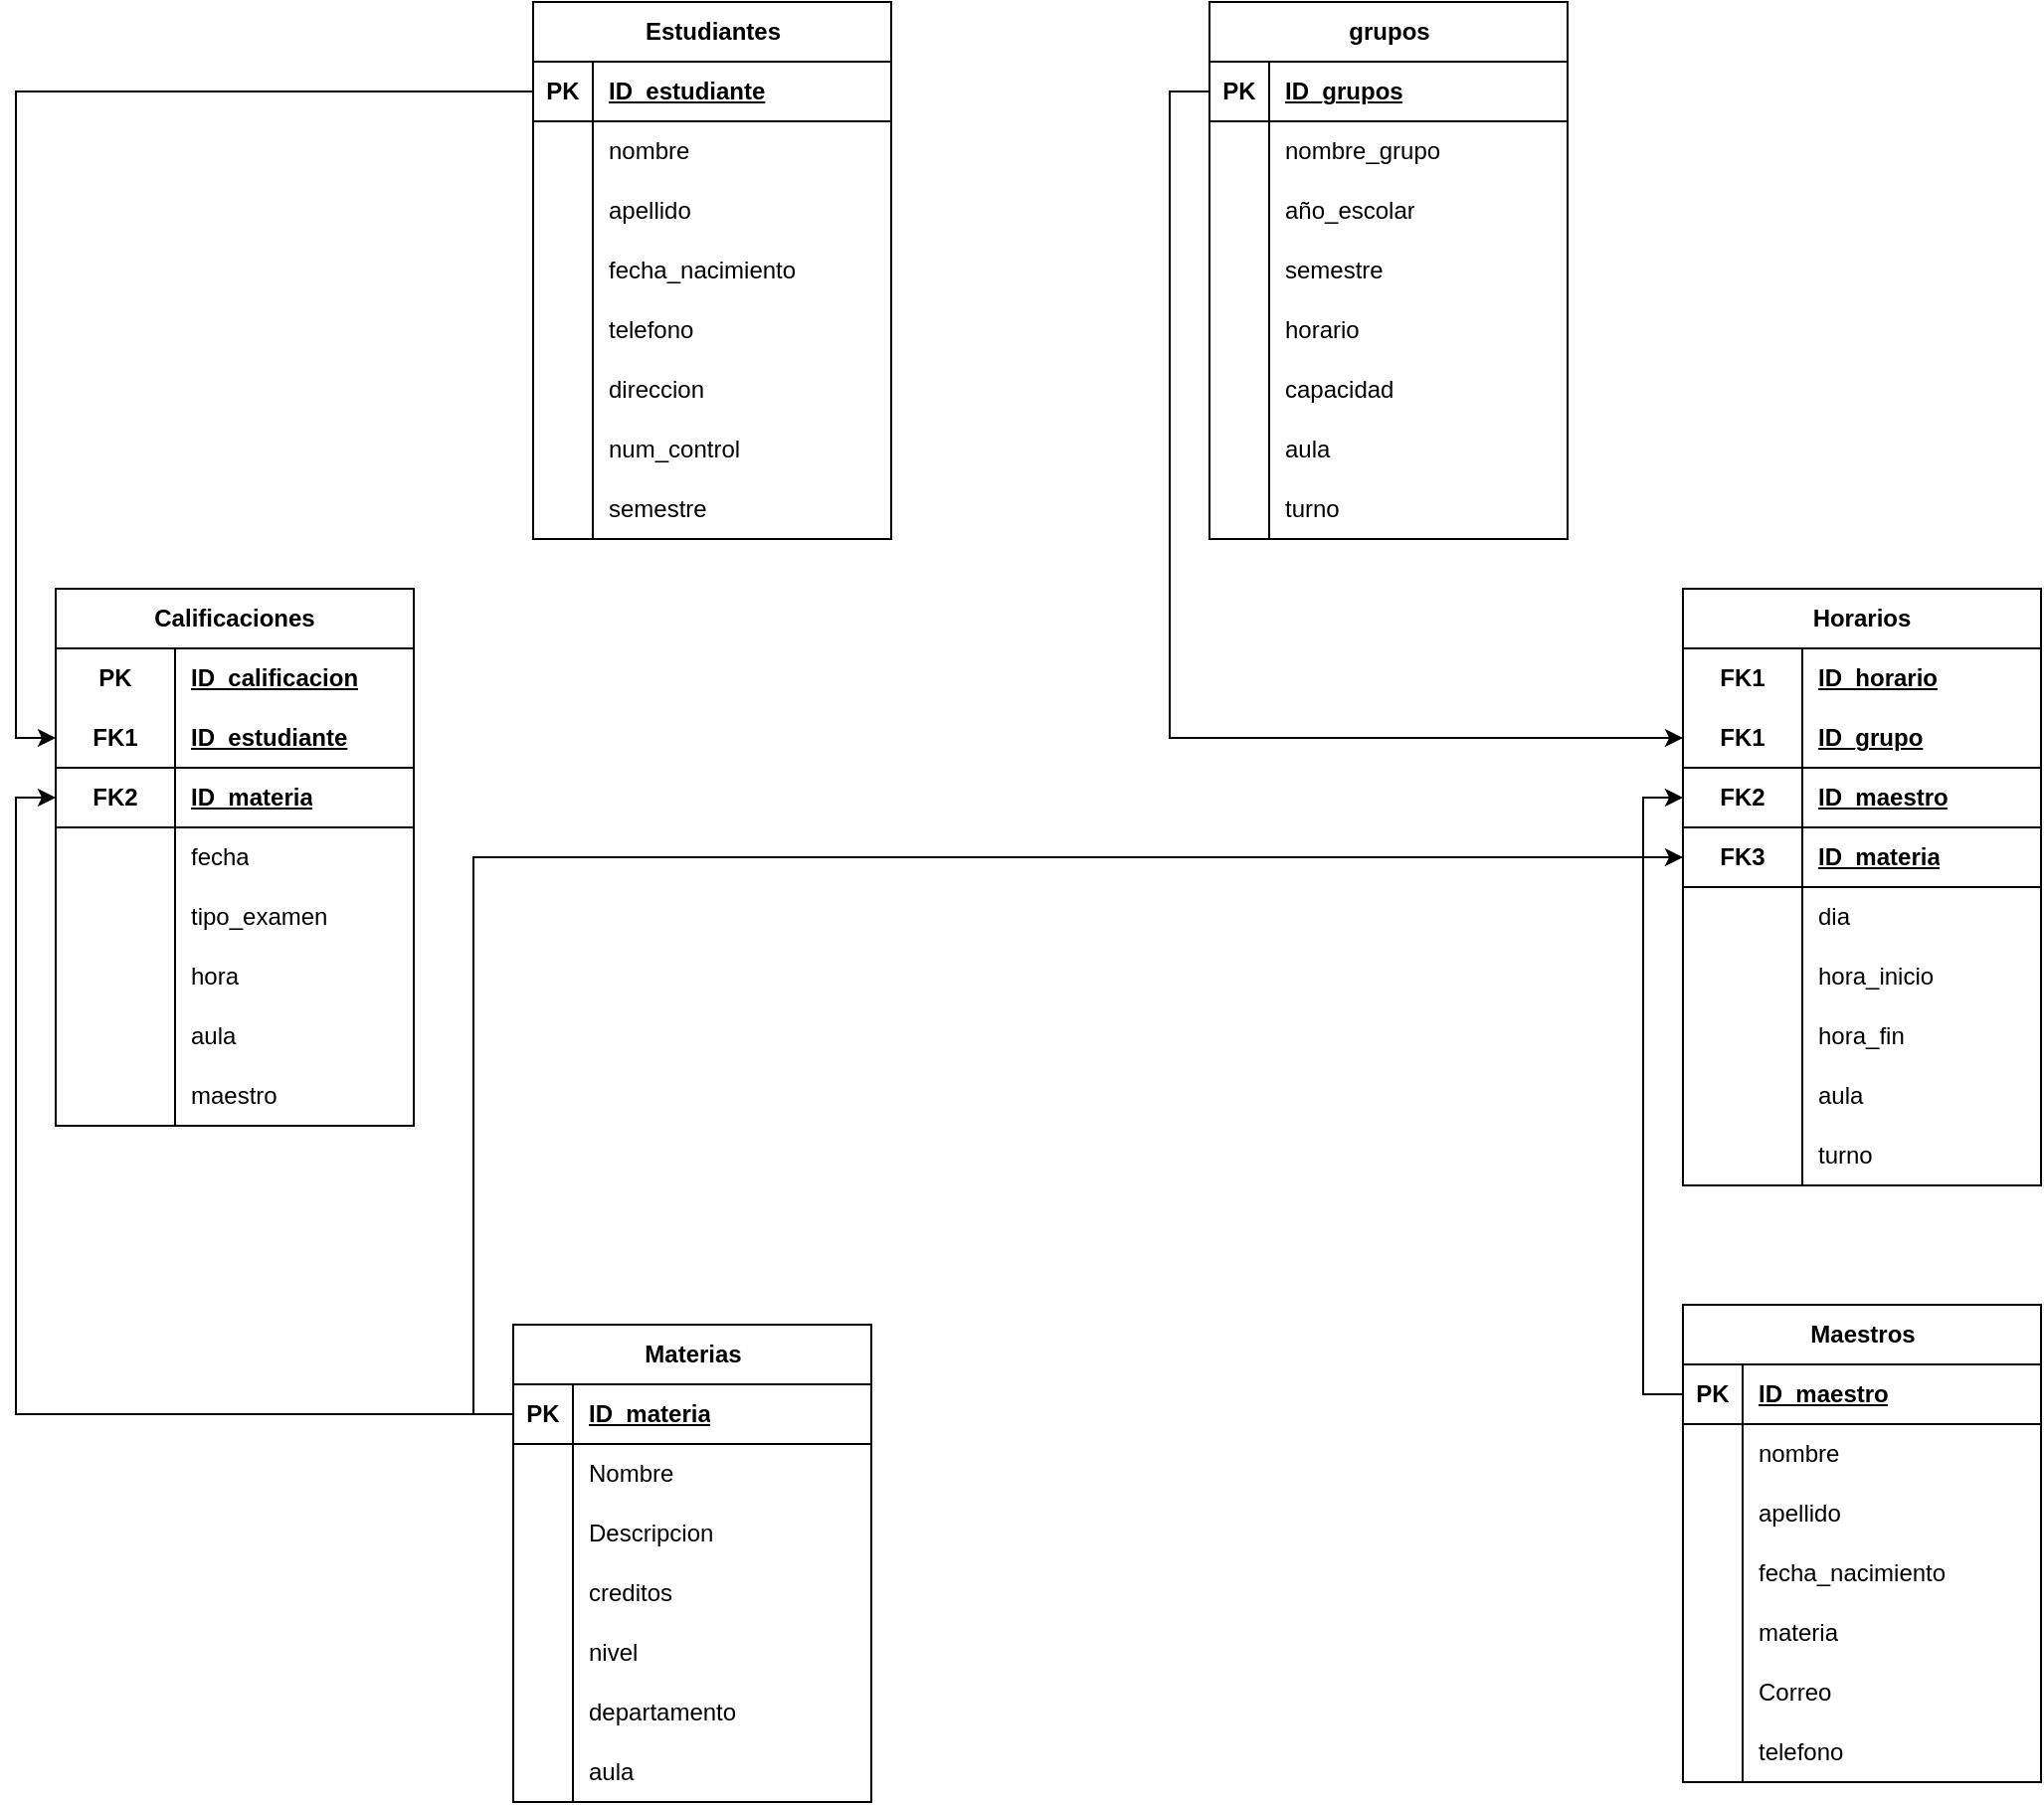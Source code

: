 <mxfile version="24.2.5" type="device">
  <diagram name="Página-1" id="qms27c7l2a2tdYat7d0z">
    <mxGraphModel dx="1335" dy="732" grid="1" gridSize="10" guides="1" tooltips="1" connect="1" arrows="1" fold="1" page="1" pageScale="1" pageWidth="2336" pageHeight="1654" math="0" shadow="0">
      <root>
        <object label="" id="0">
          <mxCell />
        </object>
        <mxCell id="1" parent="0" />
        <mxCell id="X5z2bWKhxFxVIvN5tkpA-1" value="&lt;font style=&quot;vertical-align: inherit;&quot;&gt;&lt;font style=&quot;vertical-align: inherit;&quot;&gt;Estudiantes&lt;/font&gt;&lt;/font&gt;" style="shape=table;startSize=30;container=1;collapsible=1;childLayout=tableLayout;fixedRows=1;rowLines=0;fontStyle=1;align=center;resizeLast=1;html=1;" vertex="1" parent="1">
          <mxGeometry x="410" y="255" width="180" height="270" as="geometry" />
        </mxCell>
        <mxCell id="X5z2bWKhxFxVIvN5tkpA-2" value="" style="shape=tableRow;horizontal=0;startSize=0;swimlaneHead=0;swimlaneBody=0;fillColor=none;collapsible=0;dropTarget=0;points=[[0,0.5],[1,0.5]];portConstraint=eastwest;top=0;left=0;right=0;bottom=1;" vertex="1" parent="X5z2bWKhxFxVIvN5tkpA-1">
          <mxGeometry y="30" width="180" height="30" as="geometry" />
        </mxCell>
        <mxCell id="X5z2bWKhxFxVIvN5tkpA-3" value="PK" style="shape=partialRectangle;connectable=0;fillColor=none;top=0;left=0;bottom=0;right=0;fontStyle=1;overflow=hidden;whiteSpace=wrap;html=1;" vertex="1" parent="X5z2bWKhxFxVIvN5tkpA-2">
          <mxGeometry width="30" height="30" as="geometry">
            <mxRectangle width="30" height="30" as="alternateBounds" />
          </mxGeometry>
        </mxCell>
        <mxCell id="X5z2bWKhxFxVIvN5tkpA-4" value="&lt;font style=&quot;vertical-align: inherit;&quot;&gt;&lt;font style=&quot;vertical-align: inherit;&quot;&gt;ID_estudiante&lt;/font&gt;&lt;/font&gt;" style="shape=partialRectangle;connectable=0;fillColor=none;top=0;left=0;bottom=0;right=0;align=left;spacingLeft=6;fontStyle=5;overflow=hidden;whiteSpace=wrap;html=1;" vertex="1" parent="X5z2bWKhxFxVIvN5tkpA-2">
          <mxGeometry x="30" width="150" height="30" as="geometry">
            <mxRectangle width="150" height="30" as="alternateBounds" />
          </mxGeometry>
        </mxCell>
        <mxCell id="X5z2bWKhxFxVIvN5tkpA-5" value="" style="shape=tableRow;horizontal=0;startSize=0;swimlaneHead=0;swimlaneBody=0;fillColor=none;collapsible=0;dropTarget=0;points=[[0,0.5],[1,0.5]];portConstraint=eastwest;top=0;left=0;right=0;bottom=0;" vertex="1" parent="X5z2bWKhxFxVIvN5tkpA-1">
          <mxGeometry y="60" width="180" height="30" as="geometry" />
        </mxCell>
        <mxCell id="X5z2bWKhxFxVIvN5tkpA-6" value="" style="shape=partialRectangle;connectable=0;fillColor=none;top=0;left=0;bottom=0;right=0;editable=1;overflow=hidden;whiteSpace=wrap;html=1;" vertex="1" parent="X5z2bWKhxFxVIvN5tkpA-5">
          <mxGeometry width="30" height="30" as="geometry">
            <mxRectangle width="30" height="30" as="alternateBounds" />
          </mxGeometry>
        </mxCell>
        <mxCell id="X5z2bWKhxFxVIvN5tkpA-7" value="&lt;font style=&quot;vertical-align: inherit;&quot;&gt;&lt;font style=&quot;vertical-align: inherit;&quot;&gt;nombre&lt;/font&gt;&lt;/font&gt;" style="shape=partialRectangle;connectable=0;fillColor=none;top=0;left=0;bottom=0;right=0;align=left;spacingLeft=6;overflow=hidden;whiteSpace=wrap;html=1;" vertex="1" parent="X5z2bWKhxFxVIvN5tkpA-5">
          <mxGeometry x="30" width="150" height="30" as="geometry">
            <mxRectangle width="150" height="30" as="alternateBounds" />
          </mxGeometry>
        </mxCell>
        <mxCell id="X5z2bWKhxFxVIvN5tkpA-8" value="" style="shape=tableRow;horizontal=0;startSize=0;swimlaneHead=0;swimlaneBody=0;fillColor=none;collapsible=0;dropTarget=0;points=[[0,0.5],[1,0.5]];portConstraint=eastwest;top=0;left=0;right=0;bottom=0;" vertex="1" parent="X5z2bWKhxFxVIvN5tkpA-1">
          <mxGeometry y="90" width="180" height="30" as="geometry" />
        </mxCell>
        <mxCell id="X5z2bWKhxFxVIvN5tkpA-9" value="" style="shape=partialRectangle;connectable=0;fillColor=none;top=0;left=0;bottom=0;right=0;editable=1;overflow=hidden;whiteSpace=wrap;html=1;" vertex="1" parent="X5z2bWKhxFxVIvN5tkpA-8">
          <mxGeometry width="30" height="30" as="geometry">
            <mxRectangle width="30" height="30" as="alternateBounds" />
          </mxGeometry>
        </mxCell>
        <mxCell id="X5z2bWKhxFxVIvN5tkpA-10" value="&lt;font style=&quot;vertical-align: inherit;&quot;&gt;&lt;font style=&quot;vertical-align: inherit;&quot;&gt;apellido&lt;/font&gt;&lt;/font&gt;" style="shape=partialRectangle;connectable=0;fillColor=none;top=0;left=0;bottom=0;right=0;align=left;spacingLeft=6;overflow=hidden;whiteSpace=wrap;html=1;" vertex="1" parent="X5z2bWKhxFxVIvN5tkpA-8">
          <mxGeometry x="30" width="150" height="30" as="geometry">
            <mxRectangle width="150" height="30" as="alternateBounds" />
          </mxGeometry>
        </mxCell>
        <mxCell id="X5z2bWKhxFxVIvN5tkpA-11" value="" style="shape=tableRow;horizontal=0;startSize=0;swimlaneHead=0;swimlaneBody=0;fillColor=none;collapsible=0;dropTarget=0;points=[[0,0.5],[1,0.5]];portConstraint=eastwest;top=0;left=0;right=0;bottom=0;" vertex="1" parent="X5z2bWKhxFxVIvN5tkpA-1">
          <mxGeometry y="120" width="180" height="30" as="geometry" />
        </mxCell>
        <mxCell id="X5z2bWKhxFxVIvN5tkpA-12" value="" style="shape=partialRectangle;connectable=0;fillColor=none;top=0;left=0;bottom=0;right=0;editable=1;overflow=hidden;whiteSpace=wrap;html=1;" vertex="1" parent="X5z2bWKhxFxVIvN5tkpA-11">
          <mxGeometry width="30" height="30" as="geometry">
            <mxRectangle width="30" height="30" as="alternateBounds" />
          </mxGeometry>
        </mxCell>
        <mxCell id="X5z2bWKhxFxVIvN5tkpA-13" value="&lt;font style=&quot;vertical-align: inherit;&quot;&gt;&lt;font style=&quot;vertical-align: inherit;&quot;&gt;&lt;font style=&quot;vertical-align: inherit;&quot;&gt;&lt;font style=&quot;vertical-align: inherit;&quot;&gt;fecha_nacimiento&lt;/font&gt;&lt;/font&gt;&lt;/font&gt;&lt;/font&gt;" style="shape=partialRectangle;connectable=0;fillColor=none;top=0;left=0;bottom=0;right=0;align=left;spacingLeft=6;overflow=hidden;whiteSpace=wrap;html=1;" vertex="1" parent="X5z2bWKhxFxVIvN5tkpA-11">
          <mxGeometry x="30" width="150" height="30" as="geometry">
            <mxRectangle width="150" height="30" as="alternateBounds" />
          </mxGeometry>
        </mxCell>
        <mxCell id="X5z2bWKhxFxVIvN5tkpA-17" style="shape=tableRow;horizontal=0;startSize=0;swimlaneHead=0;swimlaneBody=0;fillColor=none;collapsible=0;dropTarget=0;points=[[0,0.5],[1,0.5]];portConstraint=eastwest;top=0;left=0;right=0;bottom=0;" vertex="1" parent="X5z2bWKhxFxVIvN5tkpA-1">
          <mxGeometry y="150" width="180" height="30" as="geometry" />
        </mxCell>
        <mxCell id="X5z2bWKhxFxVIvN5tkpA-18" style="shape=partialRectangle;connectable=0;fillColor=none;top=0;left=0;bottom=0;right=0;editable=1;overflow=hidden;whiteSpace=wrap;html=1;" vertex="1" parent="X5z2bWKhxFxVIvN5tkpA-17">
          <mxGeometry width="30" height="30" as="geometry">
            <mxRectangle width="30" height="30" as="alternateBounds" />
          </mxGeometry>
        </mxCell>
        <mxCell id="X5z2bWKhxFxVIvN5tkpA-19" value="&lt;font style=&quot;vertical-align: inherit;&quot;&gt;&lt;font style=&quot;vertical-align: inherit;&quot;&gt;telefono&lt;/font&gt;&lt;/font&gt;" style="shape=partialRectangle;connectable=0;fillColor=none;top=0;left=0;bottom=0;right=0;align=left;spacingLeft=6;overflow=hidden;whiteSpace=wrap;html=1;" vertex="1" parent="X5z2bWKhxFxVIvN5tkpA-17">
          <mxGeometry x="30" width="150" height="30" as="geometry">
            <mxRectangle width="150" height="30" as="alternateBounds" />
          </mxGeometry>
        </mxCell>
        <mxCell id="X5z2bWKhxFxVIvN5tkpA-14" style="shape=tableRow;horizontal=0;startSize=0;swimlaneHead=0;swimlaneBody=0;fillColor=none;collapsible=0;dropTarget=0;points=[[0,0.5],[1,0.5]];portConstraint=eastwest;top=0;left=0;right=0;bottom=0;" vertex="1" parent="X5z2bWKhxFxVIvN5tkpA-1">
          <mxGeometry y="180" width="180" height="30" as="geometry" />
        </mxCell>
        <mxCell id="X5z2bWKhxFxVIvN5tkpA-15" style="shape=partialRectangle;connectable=0;fillColor=none;top=0;left=0;bottom=0;right=0;editable=1;overflow=hidden;whiteSpace=wrap;html=1;" vertex="1" parent="X5z2bWKhxFxVIvN5tkpA-14">
          <mxGeometry width="30" height="30" as="geometry">
            <mxRectangle width="30" height="30" as="alternateBounds" />
          </mxGeometry>
        </mxCell>
        <mxCell id="X5z2bWKhxFxVIvN5tkpA-16" value="&lt;font style=&quot;vertical-align: inherit;&quot;&gt;&lt;font style=&quot;vertical-align: inherit;&quot;&gt;direccion&lt;/font&gt;&lt;/font&gt;" style="shape=partialRectangle;connectable=0;fillColor=none;top=0;left=0;bottom=0;right=0;align=left;spacingLeft=6;overflow=hidden;whiteSpace=wrap;html=1;" vertex="1" parent="X5z2bWKhxFxVIvN5tkpA-14">
          <mxGeometry x="30" width="150" height="30" as="geometry">
            <mxRectangle width="150" height="30" as="alternateBounds" />
          </mxGeometry>
        </mxCell>
        <mxCell id="X5z2bWKhxFxVIvN5tkpA-20" style="shape=tableRow;horizontal=0;startSize=0;swimlaneHead=0;swimlaneBody=0;fillColor=none;collapsible=0;dropTarget=0;points=[[0,0.5],[1,0.5]];portConstraint=eastwest;top=0;left=0;right=0;bottom=0;" vertex="1" parent="X5z2bWKhxFxVIvN5tkpA-1">
          <mxGeometry y="210" width="180" height="30" as="geometry" />
        </mxCell>
        <mxCell id="X5z2bWKhxFxVIvN5tkpA-21" style="shape=partialRectangle;connectable=0;fillColor=none;top=0;left=0;bottom=0;right=0;editable=1;overflow=hidden;whiteSpace=wrap;html=1;" vertex="1" parent="X5z2bWKhxFxVIvN5tkpA-20">
          <mxGeometry width="30" height="30" as="geometry">
            <mxRectangle width="30" height="30" as="alternateBounds" />
          </mxGeometry>
        </mxCell>
        <mxCell id="X5z2bWKhxFxVIvN5tkpA-22" value="&lt;font style=&quot;vertical-align: inherit;&quot;&gt;&lt;font style=&quot;vertical-align: inherit;&quot;&gt;&lt;font style=&quot;vertical-align: inherit;&quot;&gt;&lt;font style=&quot;vertical-align: inherit;&quot;&gt;num_control&lt;/font&gt;&lt;/font&gt;&lt;/font&gt;&lt;/font&gt;" style="shape=partialRectangle;connectable=0;fillColor=none;top=0;left=0;bottom=0;right=0;align=left;spacingLeft=6;overflow=hidden;whiteSpace=wrap;html=1;" vertex="1" parent="X5z2bWKhxFxVIvN5tkpA-20">
          <mxGeometry x="30" width="150" height="30" as="geometry">
            <mxRectangle width="150" height="30" as="alternateBounds" />
          </mxGeometry>
        </mxCell>
        <mxCell id="X5z2bWKhxFxVIvN5tkpA-137" style="shape=tableRow;horizontal=0;startSize=0;swimlaneHead=0;swimlaneBody=0;fillColor=none;collapsible=0;dropTarget=0;points=[[0,0.5],[1,0.5]];portConstraint=eastwest;top=0;left=0;right=0;bottom=0;" vertex="1" parent="X5z2bWKhxFxVIvN5tkpA-1">
          <mxGeometry y="240" width="180" height="30" as="geometry" />
        </mxCell>
        <mxCell id="X5z2bWKhxFxVIvN5tkpA-138" style="shape=partialRectangle;connectable=0;fillColor=none;top=0;left=0;bottom=0;right=0;editable=1;overflow=hidden;whiteSpace=wrap;html=1;" vertex="1" parent="X5z2bWKhxFxVIvN5tkpA-137">
          <mxGeometry width="30" height="30" as="geometry">
            <mxRectangle width="30" height="30" as="alternateBounds" />
          </mxGeometry>
        </mxCell>
        <mxCell id="X5z2bWKhxFxVIvN5tkpA-139" value="semestre" style="shape=partialRectangle;connectable=0;fillColor=none;top=0;left=0;bottom=0;right=0;align=left;spacingLeft=6;overflow=hidden;whiteSpace=wrap;html=1;" vertex="1" parent="X5z2bWKhxFxVIvN5tkpA-137">
          <mxGeometry x="30" width="150" height="30" as="geometry">
            <mxRectangle width="150" height="30" as="alternateBounds" />
          </mxGeometry>
        </mxCell>
        <mxCell id="X5z2bWKhxFxVIvN5tkpA-23" value="&lt;font style=&quot;vertical-align: inherit;&quot;&gt;&lt;font style=&quot;vertical-align: inherit;&quot;&gt;Maestros&lt;/font&gt;&lt;/font&gt;" style="shape=table;startSize=30;container=1;collapsible=1;childLayout=tableLayout;fixedRows=1;rowLines=0;fontStyle=1;align=center;resizeLast=1;html=1;" vertex="1" parent="1">
          <mxGeometry x="988" y="910" width="180" height="240" as="geometry" />
        </mxCell>
        <mxCell id="X5z2bWKhxFxVIvN5tkpA-24" value="" style="shape=tableRow;horizontal=0;startSize=0;swimlaneHead=0;swimlaneBody=0;fillColor=none;collapsible=0;dropTarget=0;points=[[0,0.5],[1,0.5]];portConstraint=eastwest;top=0;left=0;right=0;bottom=1;" vertex="1" parent="X5z2bWKhxFxVIvN5tkpA-23">
          <mxGeometry y="30" width="180" height="30" as="geometry" />
        </mxCell>
        <mxCell id="X5z2bWKhxFxVIvN5tkpA-25" value="PK" style="shape=partialRectangle;connectable=0;fillColor=none;top=0;left=0;bottom=0;right=0;fontStyle=1;overflow=hidden;whiteSpace=wrap;html=1;" vertex="1" parent="X5z2bWKhxFxVIvN5tkpA-24">
          <mxGeometry width="30" height="30" as="geometry">
            <mxRectangle width="30" height="30" as="alternateBounds" />
          </mxGeometry>
        </mxCell>
        <mxCell id="X5z2bWKhxFxVIvN5tkpA-26" value="&lt;font style=&quot;vertical-align: inherit;&quot;&gt;&lt;font style=&quot;vertical-align: inherit;&quot;&gt;ID_maestro&lt;/font&gt;&lt;/font&gt;" style="shape=partialRectangle;connectable=0;fillColor=none;top=0;left=0;bottom=0;right=0;align=left;spacingLeft=6;fontStyle=5;overflow=hidden;whiteSpace=wrap;html=1;" vertex="1" parent="X5z2bWKhxFxVIvN5tkpA-24">
          <mxGeometry x="30" width="150" height="30" as="geometry">
            <mxRectangle width="150" height="30" as="alternateBounds" />
          </mxGeometry>
        </mxCell>
        <mxCell id="X5z2bWKhxFxVIvN5tkpA-27" value="" style="shape=tableRow;horizontal=0;startSize=0;swimlaneHead=0;swimlaneBody=0;fillColor=none;collapsible=0;dropTarget=0;points=[[0,0.5],[1,0.5]];portConstraint=eastwest;top=0;left=0;right=0;bottom=0;" vertex="1" parent="X5z2bWKhxFxVIvN5tkpA-23">
          <mxGeometry y="60" width="180" height="30" as="geometry" />
        </mxCell>
        <mxCell id="X5z2bWKhxFxVIvN5tkpA-28" value="" style="shape=partialRectangle;connectable=0;fillColor=none;top=0;left=0;bottom=0;right=0;editable=1;overflow=hidden;whiteSpace=wrap;html=1;" vertex="1" parent="X5z2bWKhxFxVIvN5tkpA-27">
          <mxGeometry width="30" height="30" as="geometry">
            <mxRectangle width="30" height="30" as="alternateBounds" />
          </mxGeometry>
        </mxCell>
        <mxCell id="X5z2bWKhxFxVIvN5tkpA-29" value="&lt;font style=&quot;vertical-align: inherit;&quot;&gt;&lt;font style=&quot;vertical-align: inherit;&quot;&gt;nombre&lt;/font&gt;&lt;/font&gt;" style="shape=partialRectangle;connectable=0;fillColor=none;top=0;left=0;bottom=0;right=0;align=left;spacingLeft=6;overflow=hidden;whiteSpace=wrap;html=1;" vertex="1" parent="X5z2bWKhxFxVIvN5tkpA-27">
          <mxGeometry x="30" width="150" height="30" as="geometry">
            <mxRectangle width="150" height="30" as="alternateBounds" />
          </mxGeometry>
        </mxCell>
        <mxCell id="X5z2bWKhxFxVIvN5tkpA-30" value="" style="shape=tableRow;horizontal=0;startSize=0;swimlaneHead=0;swimlaneBody=0;fillColor=none;collapsible=0;dropTarget=0;points=[[0,0.5],[1,0.5]];portConstraint=eastwest;top=0;left=0;right=0;bottom=0;" vertex="1" parent="X5z2bWKhxFxVIvN5tkpA-23">
          <mxGeometry y="90" width="180" height="30" as="geometry" />
        </mxCell>
        <mxCell id="X5z2bWKhxFxVIvN5tkpA-31" value="" style="shape=partialRectangle;connectable=0;fillColor=none;top=0;left=0;bottom=0;right=0;editable=1;overflow=hidden;whiteSpace=wrap;html=1;" vertex="1" parent="X5z2bWKhxFxVIvN5tkpA-30">
          <mxGeometry width="30" height="30" as="geometry">
            <mxRectangle width="30" height="30" as="alternateBounds" />
          </mxGeometry>
        </mxCell>
        <mxCell id="X5z2bWKhxFxVIvN5tkpA-32" value="&lt;font style=&quot;vertical-align: inherit;&quot;&gt;&lt;font style=&quot;vertical-align: inherit;&quot;&gt;apellido&lt;/font&gt;&lt;/font&gt;" style="shape=partialRectangle;connectable=0;fillColor=none;top=0;left=0;bottom=0;right=0;align=left;spacingLeft=6;overflow=hidden;whiteSpace=wrap;html=1;" vertex="1" parent="X5z2bWKhxFxVIvN5tkpA-30">
          <mxGeometry x="30" width="150" height="30" as="geometry">
            <mxRectangle width="150" height="30" as="alternateBounds" />
          </mxGeometry>
        </mxCell>
        <mxCell id="X5z2bWKhxFxVIvN5tkpA-33" value="" style="shape=tableRow;horizontal=0;startSize=0;swimlaneHead=0;swimlaneBody=0;fillColor=none;collapsible=0;dropTarget=0;points=[[0,0.5],[1,0.5]];portConstraint=eastwest;top=0;left=0;right=0;bottom=0;" vertex="1" parent="X5z2bWKhxFxVIvN5tkpA-23">
          <mxGeometry y="120" width="180" height="30" as="geometry" />
        </mxCell>
        <mxCell id="X5z2bWKhxFxVIvN5tkpA-34" value="" style="shape=partialRectangle;connectable=0;fillColor=none;top=0;left=0;bottom=0;right=0;editable=1;overflow=hidden;whiteSpace=wrap;html=1;" vertex="1" parent="X5z2bWKhxFxVIvN5tkpA-33">
          <mxGeometry width="30" height="30" as="geometry">
            <mxRectangle width="30" height="30" as="alternateBounds" />
          </mxGeometry>
        </mxCell>
        <mxCell id="X5z2bWKhxFxVIvN5tkpA-35" value="&lt;font style=&quot;vertical-align: inherit;&quot;&gt;&lt;font style=&quot;vertical-align: inherit;&quot;&gt;fecha_nacimiento&lt;/font&gt;&lt;/font&gt;" style="shape=partialRectangle;connectable=0;fillColor=none;top=0;left=0;bottom=0;right=0;align=left;spacingLeft=6;overflow=hidden;whiteSpace=wrap;html=1;" vertex="1" parent="X5z2bWKhxFxVIvN5tkpA-33">
          <mxGeometry x="30" width="150" height="30" as="geometry">
            <mxRectangle width="150" height="30" as="alternateBounds" />
          </mxGeometry>
        </mxCell>
        <mxCell id="X5z2bWKhxFxVIvN5tkpA-42" style="shape=tableRow;horizontal=0;startSize=0;swimlaneHead=0;swimlaneBody=0;fillColor=none;collapsible=0;dropTarget=0;points=[[0,0.5],[1,0.5]];portConstraint=eastwest;top=0;left=0;right=0;bottom=0;" vertex="1" parent="X5z2bWKhxFxVIvN5tkpA-23">
          <mxGeometry y="150" width="180" height="30" as="geometry" />
        </mxCell>
        <mxCell id="X5z2bWKhxFxVIvN5tkpA-43" style="shape=partialRectangle;connectable=0;fillColor=none;top=0;left=0;bottom=0;right=0;editable=1;overflow=hidden;whiteSpace=wrap;html=1;" vertex="1" parent="X5z2bWKhxFxVIvN5tkpA-42">
          <mxGeometry width="30" height="30" as="geometry">
            <mxRectangle width="30" height="30" as="alternateBounds" />
          </mxGeometry>
        </mxCell>
        <mxCell id="X5z2bWKhxFxVIvN5tkpA-44" value="&lt;font style=&quot;vertical-align: inherit;&quot;&gt;&lt;font style=&quot;vertical-align: inherit;&quot;&gt;materia&lt;/font&gt;&lt;/font&gt;" style="shape=partialRectangle;connectable=0;fillColor=none;top=0;left=0;bottom=0;right=0;align=left;spacingLeft=6;overflow=hidden;whiteSpace=wrap;html=1;" vertex="1" parent="X5z2bWKhxFxVIvN5tkpA-42">
          <mxGeometry x="30" width="150" height="30" as="geometry">
            <mxRectangle width="150" height="30" as="alternateBounds" />
          </mxGeometry>
        </mxCell>
        <mxCell id="X5z2bWKhxFxVIvN5tkpA-39" style="shape=tableRow;horizontal=0;startSize=0;swimlaneHead=0;swimlaneBody=0;fillColor=none;collapsible=0;dropTarget=0;points=[[0,0.5],[1,0.5]];portConstraint=eastwest;top=0;left=0;right=0;bottom=0;" vertex="1" parent="X5z2bWKhxFxVIvN5tkpA-23">
          <mxGeometry y="180" width="180" height="30" as="geometry" />
        </mxCell>
        <mxCell id="X5z2bWKhxFxVIvN5tkpA-40" style="shape=partialRectangle;connectable=0;fillColor=none;top=0;left=0;bottom=0;right=0;editable=1;overflow=hidden;whiteSpace=wrap;html=1;" vertex="1" parent="X5z2bWKhxFxVIvN5tkpA-39">
          <mxGeometry width="30" height="30" as="geometry">
            <mxRectangle width="30" height="30" as="alternateBounds" />
          </mxGeometry>
        </mxCell>
        <mxCell id="X5z2bWKhxFxVIvN5tkpA-41" value="&lt;font style=&quot;vertical-align: inherit;&quot;&gt;&lt;font style=&quot;vertical-align: inherit;&quot;&gt;Correo&lt;/font&gt;&lt;/font&gt;" style="shape=partialRectangle;connectable=0;fillColor=none;top=0;left=0;bottom=0;right=0;align=left;spacingLeft=6;overflow=hidden;whiteSpace=wrap;html=1;" vertex="1" parent="X5z2bWKhxFxVIvN5tkpA-39">
          <mxGeometry x="30" width="150" height="30" as="geometry">
            <mxRectangle width="150" height="30" as="alternateBounds" />
          </mxGeometry>
        </mxCell>
        <mxCell id="X5z2bWKhxFxVIvN5tkpA-36" style="shape=tableRow;horizontal=0;startSize=0;swimlaneHead=0;swimlaneBody=0;fillColor=none;collapsible=0;dropTarget=0;points=[[0,0.5],[1,0.5]];portConstraint=eastwest;top=0;left=0;right=0;bottom=0;" vertex="1" parent="X5z2bWKhxFxVIvN5tkpA-23">
          <mxGeometry y="210" width="180" height="30" as="geometry" />
        </mxCell>
        <mxCell id="X5z2bWKhxFxVIvN5tkpA-37" style="shape=partialRectangle;connectable=0;fillColor=none;top=0;left=0;bottom=0;right=0;editable=1;overflow=hidden;whiteSpace=wrap;html=1;" vertex="1" parent="X5z2bWKhxFxVIvN5tkpA-36">
          <mxGeometry width="30" height="30" as="geometry">
            <mxRectangle width="30" height="30" as="alternateBounds" />
          </mxGeometry>
        </mxCell>
        <mxCell id="X5z2bWKhxFxVIvN5tkpA-38" value="&lt;font style=&quot;vertical-align: inherit;&quot;&gt;&lt;font style=&quot;vertical-align: inherit;&quot;&gt;telefono&lt;/font&gt;&lt;/font&gt;" style="shape=partialRectangle;connectable=0;fillColor=none;top=0;left=0;bottom=0;right=0;align=left;spacingLeft=6;overflow=hidden;whiteSpace=wrap;html=1;" vertex="1" parent="X5z2bWKhxFxVIvN5tkpA-36">
          <mxGeometry x="30" width="150" height="30" as="geometry">
            <mxRectangle width="150" height="30" as="alternateBounds" />
          </mxGeometry>
        </mxCell>
        <mxCell id="X5z2bWKhxFxVIvN5tkpA-48" value="Materias" style="shape=table;startSize=30;container=1;collapsible=1;childLayout=tableLayout;fixedRows=1;rowLines=0;fontStyle=1;align=center;resizeLast=1;html=1;" vertex="1" parent="1">
          <mxGeometry x="400" y="920" width="180" height="240" as="geometry" />
        </mxCell>
        <mxCell id="X5z2bWKhxFxVIvN5tkpA-49" value="" style="shape=tableRow;horizontal=0;startSize=0;swimlaneHead=0;swimlaneBody=0;fillColor=none;collapsible=0;dropTarget=0;points=[[0,0.5],[1,0.5]];portConstraint=eastwest;top=0;left=0;right=0;bottom=1;" vertex="1" parent="X5z2bWKhxFxVIvN5tkpA-48">
          <mxGeometry y="30" width="180" height="30" as="geometry" />
        </mxCell>
        <mxCell id="X5z2bWKhxFxVIvN5tkpA-50" value="PK" style="shape=partialRectangle;connectable=0;fillColor=none;top=0;left=0;bottom=0;right=0;fontStyle=1;overflow=hidden;whiteSpace=wrap;html=1;" vertex="1" parent="X5z2bWKhxFxVIvN5tkpA-49">
          <mxGeometry width="30" height="30" as="geometry">
            <mxRectangle width="30" height="30" as="alternateBounds" />
          </mxGeometry>
        </mxCell>
        <mxCell id="X5z2bWKhxFxVIvN5tkpA-51" value="ID_materia" style="shape=partialRectangle;connectable=0;fillColor=none;top=0;left=0;bottom=0;right=0;align=left;spacingLeft=6;fontStyle=5;overflow=hidden;whiteSpace=wrap;html=1;" vertex="1" parent="X5z2bWKhxFxVIvN5tkpA-49">
          <mxGeometry x="30" width="150" height="30" as="geometry">
            <mxRectangle width="150" height="30" as="alternateBounds" />
          </mxGeometry>
        </mxCell>
        <mxCell id="X5z2bWKhxFxVIvN5tkpA-52" value="" style="shape=tableRow;horizontal=0;startSize=0;swimlaneHead=0;swimlaneBody=0;fillColor=none;collapsible=0;dropTarget=0;points=[[0,0.5],[1,0.5]];portConstraint=eastwest;top=0;left=0;right=0;bottom=0;" vertex="1" parent="X5z2bWKhxFxVIvN5tkpA-48">
          <mxGeometry y="60" width="180" height="30" as="geometry" />
        </mxCell>
        <mxCell id="X5z2bWKhxFxVIvN5tkpA-53" value="" style="shape=partialRectangle;connectable=0;fillColor=none;top=0;left=0;bottom=0;right=0;editable=1;overflow=hidden;whiteSpace=wrap;html=1;" vertex="1" parent="X5z2bWKhxFxVIvN5tkpA-52">
          <mxGeometry width="30" height="30" as="geometry">
            <mxRectangle width="30" height="30" as="alternateBounds" />
          </mxGeometry>
        </mxCell>
        <mxCell id="X5z2bWKhxFxVIvN5tkpA-54" value="Nombre" style="shape=partialRectangle;connectable=0;fillColor=none;top=0;left=0;bottom=0;right=0;align=left;spacingLeft=6;overflow=hidden;whiteSpace=wrap;html=1;" vertex="1" parent="X5z2bWKhxFxVIvN5tkpA-52">
          <mxGeometry x="30" width="150" height="30" as="geometry">
            <mxRectangle width="150" height="30" as="alternateBounds" />
          </mxGeometry>
        </mxCell>
        <mxCell id="X5z2bWKhxFxVIvN5tkpA-55" value="" style="shape=tableRow;horizontal=0;startSize=0;swimlaneHead=0;swimlaneBody=0;fillColor=none;collapsible=0;dropTarget=0;points=[[0,0.5],[1,0.5]];portConstraint=eastwest;top=0;left=0;right=0;bottom=0;" vertex="1" parent="X5z2bWKhxFxVIvN5tkpA-48">
          <mxGeometry y="90" width="180" height="30" as="geometry" />
        </mxCell>
        <mxCell id="X5z2bWKhxFxVIvN5tkpA-56" value="" style="shape=partialRectangle;connectable=0;fillColor=none;top=0;left=0;bottom=0;right=0;editable=1;overflow=hidden;whiteSpace=wrap;html=1;" vertex="1" parent="X5z2bWKhxFxVIvN5tkpA-55">
          <mxGeometry width="30" height="30" as="geometry">
            <mxRectangle width="30" height="30" as="alternateBounds" />
          </mxGeometry>
        </mxCell>
        <mxCell id="X5z2bWKhxFxVIvN5tkpA-57" value="Descripcion" style="shape=partialRectangle;connectable=0;fillColor=none;top=0;left=0;bottom=0;right=0;align=left;spacingLeft=6;overflow=hidden;whiteSpace=wrap;html=1;" vertex="1" parent="X5z2bWKhxFxVIvN5tkpA-55">
          <mxGeometry x="30" width="150" height="30" as="geometry">
            <mxRectangle width="150" height="30" as="alternateBounds" />
          </mxGeometry>
        </mxCell>
        <mxCell id="X5z2bWKhxFxVIvN5tkpA-58" value="" style="shape=tableRow;horizontal=0;startSize=0;swimlaneHead=0;swimlaneBody=0;fillColor=none;collapsible=0;dropTarget=0;points=[[0,0.5],[1,0.5]];portConstraint=eastwest;top=0;left=0;right=0;bottom=0;" vertex="1" parent="X5z2bWKhxFxVIvN5tkpA-48">
          <mxGeometry y="120" width="180" height="30" as="geometry" />
        </mxCell>
        <mxCell id="X5z2bWKhxFxVIvN5tkpA-59" value="" style="shape=partialRectangle;connectable=0;fillColor=none;top=0;left=0;bottom=0;right=0;editable=1;overflow=hidden;whiteSpace=wrap;html=1;" vertex="1" parent="X5z2bWKhxFxVIvN5tkpA-58">
          <mxGeometry width="30" height="30" as="geometry">
            <mxRectangle width="30" height="30" as="alternateBounds" />
          </mxGeometry>
        </mxCell>
        <mxCell id="X5z2bWKhxFxVIvN5tkpA-60" value="creditos" style="shape=partialRectangle;connectable=0;fillColor=none;top=0;left=0;bottom=0;right=0;align=left;spacingLeft=6;overflow=hidden;whiteSpace=wrap;html=1;" vertex="1" parent="X5z2bWKhxFxVIvN5tkpA-58">
          <mxGeometry x="30" width="150" height="30" as="geometry">
            <mxRectangle width="150" height="30" as="alternateBounds" />
          </mxGeometry>
        </mxCell>
        <mxCell id="X5z2bWKhxFxVIvN5tkpA-67" style="shape=tableRow;horizontal=0;startSize=0;swimlaneHead=0;swimlaneBody=0;fillColor=none;collapsible=0;dropTarget=0;points=[[0,0.5],[1,0.5]];portConstraint=eastwest;top=0;left=0;right=0;bottom=0;" vertex="1" parent="X5z2bWKhxFxVIvN5tkpA-48">
          <mxGeometry y="150" width="180" height="30" as="geometry" />
        </mxCell>
        <mxCell id="X5z2bWKhxFxVIvN5tkpA-68" style="shape=partialRectangle;connectable=0;fillColor=none;top=0;left=0;bottom=0;right=0;editable=1;overflow=hidden;whiteSpace=wrap;html=1;" vertex="1" parent="X5z2bWKhxFxVIvN5tkpA-67">
          <mxGeometry width="30" height="30" as="geometry">
            <mxRectangle width="30" height="30" as="alternateBounds" />
          </mxGeometry>
        </mxCell>
        <mxCell id="X5z2bWKhxFxVIvN5tkpA-69" value="nivel" style="shape=partialRectangle;connectable=0;fillColor=none;top=0;left=0;bottom=0;right=0;align=left;spacingLeft=6;overflow=hidden;whiteSpace=wrap;html=1;" vertex="1" parent="X5z2bWKhxFxVIvN5tkpA-67">
          <mxGeometry x="30" width="150" height="30" as="geometry">
            <mxRectangle width="150" height="30" as="alternateBounds" />
          </mxGeometry>
        </mxCell>
        <mxCell id="X5z2bWKhxFxVIvN5tkpA-64" style="shape=tableRow;horizontal=0;startSize=0;swimlaneHead=0;swimlaneBody=0;fillColor=none;collapsible=0;dropTarget=0;points=[[0,0.5],[1,0.5]];portConstraint=eastwest;top=0;left=0;right=0;bottom=0;" vertex="1" parent="X5z2bWKhxFxVIvN5tkpA-48">
          <mxGeometry y="180" width="180" height="30" as="geometry" />
        </mxCell>
        <mxCell id="X5z2bWKhxFxVIvN5tkpA-65" style="shape=partialRectangle;connectable=0;fillColor=none;top=0;left=0;bottom=0;right=0;editable=1;overflow=hidden;whiteSpace=wrap;html=1;" vertex="1" parent="X5z2bWKhxFxVIvN5tkpA-64">
          <mxGeometry width="30" height="30" as="geometry">
            <mxRectangle width="30" height="30" as="alternateBounds" />
          </mxGeometry>
        </mxCell>
        <mxCell id="X5z2bWKhxFxVIvN5tkpA-66" value="departamento" style="shape=partialRectangle;connectable=0;fillColor=none;top=0;left=0;bottom=0;right=0;align=left;spacingLeft=6;overflow=hidden;whiteSpace=wrap;html=1;" vertex="1" parent="X5z2bWKhxFxVIvN5tkpA-64">
          <mxGeometry x="30" width="150" height="30" as="geometry">
            <mxRectangle width="150" height="30" as="alternateBounds" />
          </mxGeometry>
        </mxCell>
        <mxCell id="X5z2bWKhxFxVIvN5tkpA-61" style="shape=tableRow;horizontal=0;startSize=0;swimlaneHead=0;swimlaneBody=0;fillColor=none;collapsible=0;dropTarget=0;points=[[0,0.5],[1,0.5]];portConstraint=eastwest;top=0;left=0;right=0;bottom=0;" vertex="1" parent="X5z2bWKhxFxVIvN5tkpA-48">
          <mxGeometry y="210" width="180" height="30" as="geometry" />
        </mxCell>
        <mxCell id="X5z2bWKhxFxVIvN5tkpA-62" style="shape=partialRectangle;connectable=0;fillColor=none;top=0;left=0;bottom=0;right=0;editable=1;overflow=hidden;whiteSpace=wrap;html=1;" vertex="1" parent="X5z2bWKhxFxVIvN5tkpA-61">
          <mxGeometry width="30" height="30" as="geometry">
            <mxRectangle width="30" height="30" as="alternateBounds" />
          </mxGeometry>
        </mxCell>
        <mxCell id="X5z2bWKhxFxVIvN5tkpA-63" value="aula" style="shape=partialRectangle;connectable=0;fillColor=none;top=0;left=0;bottom=0;right=0;align=left;spacingLeft=6;overflow=hidden;whiteSpace=wrap;html=1;" vertex="1" parent="X5z2bWKhxFxVIvN5tkpA-61">
          <mxGeometry x="30" width="150" height="30" as="geometry">
            <mxRectangle width="150" height="30" as="alternateBounds" />
          </mxGeometry>
        </mxCell>
        <mxCell id="X5z2bWKhxFxVIvN5tkpA-70" value="grupos" style="shape=table;startSize=30;container=1;collapsible=1;childLayout=tableLayout;fixedRows=1;rowLines=0;fontStyle=1;align=center;resizeLast=1;html=1;" vertex="1" parent="1">
          <mxGeometry x="750" y="255" width="180" height="270" as="geometry" />
        </mxCell>
        <mxCell id="X5z2bWKhxFxVIvN5tkpA-71" value="" style="shape=tableRow;horizontal=0;startSize=0;swimlaneHead=0;swimlaneBody=0;fillColor=none;collapsible=0;dropTarget=0;points=[[0,0.5],[1,0.5]];portConstraint=eastwest;top=0;left=0;right=0;bottom=1;" vertex="1" parent="X5z2bWKhxFxVIvN5tkpA-70">
          <mxGeometry y="30" width="180" height="30" as="geometry" />
        </mxCell>
        <mxCell id="X5z2bWKhxFxVIvN5tkpA-72" value="PK" style="shape=partialRectangle;connectable=0;fillColor=none;top=0;left=0;bottom=0;right=0;fontStyle=1;overflow=hidden;whiteSpace=wrap;html=1;" vertex="1" parent="X5z2bWKhxFxVIvN5tkpA-71">
          <mxGeometry width="30" height="30" as="geometry">
            <mxRectangle width="30" height="30" as="alternateBounds" />
          </mxGeometry>
        </mxCell>
        <mxCell id="X5z2bWKhxFxVIvN5tkpA-73" value="ID_grupos" style="shape=partialRectangle;connectable=0;fillColor=none;top=0;left=0;bottom=0;right=0;align=left;spacingLeft=6;fontStyle=5;overflow=hidden;whiteSpace=wrap;html=1;" vertex="1" parent="X5z2bWKhxFxVIvN5tkpA-71">
          <mxGeometry x="30" width="150" height="30" as="geometry">
            <mxRectangle width="150" height="30" as="alternateBounds" />
          </mxGeometry>
        </mxCell>
        <mxCell id="X5z2bWKhxFxVIvN5tkpA-74" value="" style="shape=tableRow;horizontal=0;startSize=0;swimlaneHead=0;swimlaneBody=0;fillColor=none;collapsible=0;dropTarget=0;points=[[0,0.5],[1,0.5]];portConstraint=eastwest;top=0;left=0;right=0;bottom=0;" vertex="1" parent="X5z2bWKhxFxVIvN5tkpA-70">
          <mxGeometry y="60" width="180" height="30" as="geometry" />
        </mxCell>
        <mxCell id="X5z2bWKhxFxVIvN5tkpA-75" value="" style="shape=partialRectangle;connectable=0;fillColor=none;top=0;left=0;bottom=0;right=0;editable=1;overflow=hidden;whiteSpace=wrap;html=1;" vertex="1" parent="X5z2bWKhxFxVIvN5tkpA-74">
          <mxGeometry width="30" height="30" as="geometry">
            <mxRectangle width="30" height="30" as="alternateBounds" />
          </mxGeometry>
        </mxCell>
        <mxCell id="X5z2bWKhxFxVIvN5tkpA-76" value="nombre_grupo" style="shape=partialRectangle;connectable=0;fillColor=none;top=0;left=0;bottom=0;right=0;align=left;spacingLeft=6;overflow=hidden;whiteSpace=wrap;html=1;" vertex="1" parent="X5z2bWKhxFxVIvN5tkpA-74">
          <mxGeometry x="30" width="150" height="30" as="geometry">
            <mxRectangle width="150" height="30" as="alternateBounds" />
          </mxGeometry>
        </mxCell>
        <mxCell id="X5z2bWKhxFxVIvN5tkpA-77" value="" style="shape=tableRow;horizontal=0;startSize=0;swimlaneHead=0;swimlaneBody=0;fillColor=none;collapsible=0;dropTarget=0;points=[[0,0.5],[1,0.5]];portConstraint=eastwest;top=0;left=0;right=0;bottom=0;" vertex="1" parent="X5z2bWKhxFxVIvN5tkpA-70">
          <mxGeometry y="90" width="180" height="30" as="geometry" />
        </mxCell>
        <mxCell id="X5z2bWKhxFxVIvN5tkpA-78" value="" style="shape=partialRectangle;connectable=0;fillColor=none;top=0;left=0;bottom=0;right=0;editable=1;overflow=hidden;whiteSpace=wrap;html=1;" vertex="1" parent="X5z2bWKhxFxVIvN5tkpA-77">
          <mxGeometry width="30" height="30" as="geometry">
            <mxRectangle width="30" height="30" as="alternateBounds" />
          </mxGeometry>
        </mxCell>
        <mxCell id="X5z2bWKhxFxVIvN5tkpA-79" value="año_escolar" style="shape=partialRectangle;connectable=0;fillColor=none;top=0;left=0;bottom=0;right=0;align=left;spacingLeft=6;overflow=hidden;whiteSpace=wrap;html=1;" vertex="1" parent="X5z2bWKhxFxVIvN5tkpA-77">
          <mxGeometry x="30" width="150" height="30" as="geometry">
            <mxRectangle width="150" height="30" as="alternateBounds" />
          </mxGeometry>
        </mxCell>
        <mxCell id="X5z2bWKhxFxVIvN5tkpA-80" value="" style="shape=tableRow;horizontal=0;startSize=0;swimlaneHead=0;swimlaneBody=0;fillColor=none;collapsible=0;dropTarget=0;points=[[0,0.5],[1,0.5]];portConstraint=eastwest;top=0;left=0;right=0;bottom=0;" vertex="1" parent="X5z2bWKhxFxVIvN5tkpA-70">
          <mxGeometry y="120" width="180" height="30" as="geometry" />
        </mxCell>
        <mxCell id="X5z2bWKhxFxVIvN5tkpA-81" value="" style="shape=partialRectangle;connectable=0;fillColor=none;top=0;left=0;bottom=0;right=0;editable=1;overflow=hidden;whiteSpace=wrap;html=1;" vertex="1" parent="X5z2bWKhxFxVIvN5tkpA-80">
          <mxGeometry width="30" height="30" as="geometry">
            <mxRectangle width="30" height="30" as="alternateBounds" />
          </mxGeometry>
        </mxCell>
        <mxCell id="X5z2bWKhxFxVIvN5tkpA-82" value="semestre" style="shape=partialRectangle;connectable=0;fillColor=none;top=0;left=0;bottom=0;right=0;align=left;spacingLeft=6;overflow=hidden;whiteSpace=wrap;html=1;" vertex="1" parent="X5z2bWKhxFxVIvN5tkpA-80">
          <mxGeometry x="30" width="150" height="30" as="geometry">
            <mxRectangle width="150" height="30" as="alternateBounds" />
          </mxGeometry>
        </mxCell>
        <mxCell id="X5z2bWKhxFxVIvN5tkpA-122" style="shape=tableRow;horizontal=0;startSize=0;swimlaneHead=0;swimlaneBody=0;fillColor=none;collapsible=0;dropTarget=0;points=[[0,0.5],[1,0.5]];portConstraint=eastwest;top=0;left=0;right=0;bottom=0;" vertex="1" parent="X5z2bWKhxFxVIvN5tkpA-70">
          <mxGeometry y="150" width="180" height="30" as="geometry" />
        </mxCell>
        <mxCell id="X5z2bWKhxFxVIvN5tkpA-123" style="shape=partialRectangle;connectable=0;fillColor=none;top=0;left=0;bottom=0;right=0;editable=1;overflow=hidden;whiteSpace=wrap;html=1;" vertex="1" parent="X5z2bWKhxFxVIvN5tkpA-122">
          <mxGeometry width="30" height="30" as="geometry">
            <mxRectangle width="30" height="30" as="alternateBounds" />
          </mxGeometry>
        </mxCell>
        <mxCell id="X5z2bWKhxFxVIvN5tkpA-124" value="horario" style="shape=partialRectangle;connectable=0;fillColor=none;top=0;left=0;bottom=0;right=0;align=left;spacingLeft=6;overflow=hidden;whiteSpace=wrap;html=1;" vertex="1" parent="X5z2bWKhxFxVIvN5tkpA-122">
          <mxGeometry x="30" width="150" height="30" as="geometry">
            <mxRectangle width="150" height="30" as="alternateBounds" />
          </mxGeometry>
        </mxCell>
        <mxCell id="X5z2bWKhxFxVIvN5tkpA-125" style="shape=tableRow;horizontal=0;startSize=0;swimlaneHead=0;swimlaneBody=0;fillColor=none;collapsible=0;dropTarget=0;points=[[0,0.5],[1,0.5]];portConstraint=eastwest;top=0;left=0;right=0;bottom=0;" vertex="1" parent="X5z2bWKhxFxVIvN5tkpA-70">
          <mxGeometry y="180" width="180" height="30" as="geometry" />
        </mxCell>
        <mxCell id="X5z2bWKhxFxVIvN5tkpA-126" style="shape=partialRectangle;connectable=0;fillColor=none;top=0;left=0;bottom=0;right=0;editable=1;overflow=hidden;whiteSpace=wrap;html=1;" vertex="1" parent="X5z2bWKhxFxVIvN5tkpA-125">
          <mxGeometry width="30" height="30" as="geometry">
            <mxRectangle width="30" height="30" as="alternateBounds" />
          </mxGeometry>
        </mxCell>
        <mxCell id="X5z2bWKhxFxVIvN5tkpA-127" value="capacidad" style="shape=partialRectangle;connectable=0;fillColor=none;top=0;left=0;bottom=0;right=0;align=left;spacingLeft=6;overflow=hidden;whiteSpace=wrap;html=1;" vertex="1" parent="X5z2bWKhxFxVIvN5tkpA-125">
          <mxGeometry x="30" width="150" height="30" as="geometry">
            <mxRectangle width="150" height="30" as="alternateBounds" />
          </mxGeometry>
        </mxCell>
        <mxCell id="X5z2bWKhxFxVIvN5tkpA-128" style="shape=tableRow;horizontal=0;startSize=0;swimlaneHead=0;swimlaneBody=0;fillColor=none;collapsible=0;dropTarget=0;points=[[0,0.5],[1,0.5]];portConstraint=eastwest;top=0;left=0;right=0;bottom=0;" vertex="1" parent="X5z2bWKhxFxVIvN5tkpA-70">
          <mxGeometry y="210" width="180" height="30" as="geometry" />
        </mxCell>
        <mxCell id="X5z2bWKhxFxVIvN5tkpA-129" style="shape=partialRectangle;connectable=0;fillColor=none;top=0;left=0;bottom=0;right=0;editable=1;overflow=hidden;whiteSpace=wrap;html=1;" vertex="1" parent="X5z2bWKhxFxVIvN5tkpA-128">
          <mxGeometry width="30" height="30" as="geometry">
            <mxRectangle width="30" height="30" as="alternateBounds" />
          </mxGeometry>
        </mxCell>
        <mxCell id="X5z2bWKhxFxVIvN5tkpA-130" value="aula" style="shape=partialRectangle;connectable=0;fillColor=none;top=0;left=0;bottom=0;right=0;align=left;spacingLeft=6;overflow=hidden;whiteSpace=wrap;html=1;" vertex="1" parent="X5z2bWKhxFxVIvN5tkpA-128">
          <mxGeometry x="30" width="150" height="30" as="geometry">
            <mxRectangle width="150" height="30" as="alternateBounds" />
          </mxGeometry>
        </mxCell>
        <mxCell id="X5z2bWKhxFxVIvN5tkpA-174" style="shape=tableRow;horizontal=0;startSize=0;swimlaneHead=0;swimlaneBody=0;fillColor=none;collapsible=0;dropTarget=0;points=[[0,0.5],[1,0.5]];portConstraint=eastwest;top=0;left=0;right=0;bottom=0;" vertex="1" parent="X5z2bWKhxFxVIvN5tkpA-70">
          <mxGeometry y="240" width="180" height="30" as="geometry" />
        </mxCell>
        <mxCell id="X5z2bWKhxFxVIvN5tkpA-175" style="shape=partialRectangle;connectable=0;fillColor=none;top=0;left=0;bottom=0;right=0;editable=1;overflow=hidden;whiteSpace=wrap;html=1;" vertex="1" parent="X5z2bWKhxFxVIvN5tkpA-174">
          <mxGeometry width="30" height="30" as="geometry">
            <mxRectangle width="30" height="30" as="alternateBounds" />
          </mxGeometry>
        </mxCell>
        <mxCell id="X5z2bWKhxFxVIvN5tkpA-176" value="turno" style="shape=partialRectangle;connectable=0;fillColor=none;top=0;left=0;bottom=0;right=0;align=left;spacingLeft=6;overflow=hidden;whiteSpace=wrap;html=1;" vertex="1" parent="X5z2bWKhxFxVIvN5tkpA-174">
          <mxGeometry x="30" width="150" height="30" as="geometry">
            <mxRectangle width="150" height="30" as="alternateBounds" />
          </mxGeometry>
        </mxCell>
        <mxCell id="X5z2bWKhxFxVIvN5tkpA-109" value="Calificaciones" style="shape=table;startSize=30;container=1;collapsible=1;childLayout=tableLayout;fixedRows=1;rowLines=0;fontStyle=1;align=center;resizeLast=1;html=1;whiteSpace=wrap;" vertex="1" parent="1">
          <mxGeometry x="170" y="550" width="180" height="270" as="geometry" />
        </mxCell>
        <mxCell id="X5z2bWKhxFxVIvN5tkpA-110" value="" style="shape=tableRow;horizontal=0;startSize=0;swimlaneHead=0;swimlaneBody=0;fillColor=none;collapsible=0;dropTarget=0;points=[[0,0.5],[1,0.5]];portConstraint=eastwest;top=0;left=0;right=0;bottom=0;html=1;" vertex="1" parent="X5z2bWKhxFxVIvN5tkpA-109">
          <mxGeometry y="30" width="180" height="30" as="geometry" />
        </mxCell>
        <mxCell id="X5z2bWKhxFxVIvN5tkpA-111" value="PK" style="shape=partialRectangle;connectable=0;fillColor=none;top=0;left=0;bottom=0;right=0;fontStyle=1;overflow=hidden;html=1;whiteSpace=wrap;" vertex="1" parent="X5z2bWKhxFxVIvN5tkpA-110">
          <mxGeometry width="60" height="30" as="geometry">
            <mxRectangle width="60" height="30" as="alternateBounds" />
          </mxGeometry>
        </mxCell>
        <mxCell id="X5z2bWKhxFxVIvN5tkpA-112" value="ID_calificacion" style="shape=partialRectangle;connectable=0;fillColor=none;top=0;left=0;bottom=0;right=0;align=left;spacingLeft=6;fontStyle=5;overflow=hidden;html=1;whiteSpace=wrap;" vertex="1" parent="X5z2bWKhxFxVIvN5tkpA-110">
          <mxGeometry x="60" width="120" height="30" as="geometry">
            <mxRectangle width="120" height="30" as="alternateBounds" />
          </mxGeometry>
        </mxCell>
        <mxCell id="X5z2bWKhxFxVIvN5tkpA-113" value="" style="shape=tableRow;horizontal=0;startSize=0;swimlaneHead=0;swimlaneBody=0;fillColor=none;collapsible=0;dropTarget=0;points=[[0,0.5],[1,0.5]];portConstraint=eastwest;top=0;left=0;right=0;bottom=1;html=1;" vertex="1" parent="X5z2bWKhxFxVIvN5tkpA-109">
          <mxGeometry y="60" width="180" height="30" as="geometry" />
        </mxCell>
        <mxCell id="X5z2bWKhxFxVIvN5tkpA-114" value="FK1" style="shape=partialRectangle;connectable=0;fillColor=none;top=0;left=0;bottom=0;right=0;fontStyle=1;overflow=hidden;html=1;whiteSpace=wrap;" vertex="1" parent="X5z2bWKhxFxVIvN5tkpA-113">
          <mxGeometry width="60" height="30" as="geometry">
            <mxRectangle width="60" height="30" as="alternateBounds" />
          </mxGeometry>
        </mxCell>
        <mxCell id="X5z2bWKhxFxVIvN5tkpA-115" value="ID_estudiante" style="shape=partialRectangle;connectable=0;fillColor=none;top=0;left=0;bottom=0;right=0;align=left;spacingLeft=6;fontStyle=5;overflow=hidden;html=1;whiteSpace=wrap;" vertex="1" parent="X5z2bWKhxFxVIvN5tkpA-113">
          <mxGeometry x="60" width="120" height="30" as="geometry">
            <mxRectangle width="120" height="30" as="alternateBounds" />
          </mxGeometry>
        </mxCell>
        <mxCell id="X5z2bWKhxFxVIvN5tkpA-131" style="shape=tableRow;horizontal=0;startSize=0;swimlaneHead=0;swimlaneBody=0;fillColor=none;collapsible=0;dropTarget=0;points=[[0,0.5],[1,0.5]];portConstraint=eastwest;top=0;left=0;right=0;bottom=1;html=1;" vertex="1" parent="X5z2bWKhxFxVIvN5tkpA-109">
          <mxGeometry y="90" width="180" height="30" as="geometry" />
        </mxCell>
        <mxCell id="X5z2bWKhxFxVIvN5tkpA-132" value="FK2" style="shape=partialRectangle;connectable=0;fillColor=none;top=0;left=0;bottom=0;right=0;fontStyle=1;overflow=hidden;html=1;whiteSpace=wrap;" vertex="1" parent="X5z2bWKhxFxVIvN5tkpA-131">
          <mxGeometry width="60" height="30" as="geometry">
            <mxRectangle width="60" height="30" as="alternateBounds" />
          </mxGeometry>
        </mxCell>
        <mxCell id="X5z2bWKhxFxVIvN5tkpA-133" value="ID_materia" style="shape=partialRectangle;connectable=0;fillColor=none;top=0;left=0;bottom=0;right=0;align=left;spacingLeft=6;fontStyle=5;overflow=hidden;html=1;whiteSpace=wrap;" vertex="1" parent="X5z2bWKhxFxVIvN5tkpA-131">
          <mxGeometry x="60" width="120" height="30" as="geometry">
            <mxRectangle width="120" height="30" as="alternateBounds" />
          </mxGeometry>
        </mxCell>
        <mxCell id="X5z2bWKhxFxVIvN5tkpA-116" value="" style="shape=tableRow;horizontal=0;startSize=0;swimlaneHead=0;swimlaneBody=0;fillColor=none;collapsible=0;dropTarget=0;points=[[0,0.5],[1,0.5]];portConstraint=eastwest;top=0;left=0;right=0;bottom=0;html=1;" vertex="1" parent="X5z2bWKhxFxVIvN5tkpA-109">
          <mxGeometry y="120" width="180" height="30" as="geometry" />
        </mxCell>
        <mxCell id="X5z2bWKhxFxVIvN5tkpA-117" value="" style="shape=partialRectangle;connectable=0;fillColor=none;top=0;left=0;bottom=0;right=0;editable=1;overflow=hidden;html=1;whiteSpace=wrap;" vertex="1" parent="X5z2bWKhxFxVIvN5tkpA-116">
          <mxGeometry width="60" height="30" as="geometry">
            <mxRectangle width="60" height="30" as="alternateBounds" />
          </mxGeometry>
        </mxCell>
        <mxCell id="X5z2bWKhxFxVIvN5tkpA-118" value="fecha" style="shape=partialRectangle;connectable=0;fillColor=none;top=0;left=0;bottom=0;right=0;align=left;spacingLeft=6;overflow=hidden;html=1;whiteSpace=wrap;" vertex="1" parent="X5z2bWKhxFxVIvN5tkpA-116">
          <mxGeometry x="60" width="120" height="30" as="geometry">
            <mxRectangle width="120" height="30" as="alternateBounds" />
          </mxGeometry>
        </mxCell>
        <mxCell id="X5z2bWKhxFxVIvN5tkpA-119" value="" style="shape=tableRow;horizontal=0;startSize=0;swimlaneHead=0;swimlaneBody=0;fillColor=none;collapsible=0;dropTarget=0;points=[[0,0.5],[1,0.5]];portConstraint=eastwest;top=0;left=0;right=0;bottom=0;html=1;" vertex="1" parent="X5z2bWKhxFxVIvN5tkpA-109">
          <mxGeometry y="150" width="180" height="30" as="geometry" />
        </mxCell>
        <mxCell id="X5z2bWKhxFxVIvN5tkpA-120" value="" style="shape=partialRectangle;connectable=0;fillColor=none;top=0;left=0;bottom=0;right=0;editable=1;overflow=hidden;html=1;whiteSpace=wrap;" vertex="1" parent="X5z2bWKhxFxVIvN5tkpA-119">
          <mxGeometry width="60" height="30" as="geometry">
            <mxRectangle width="60" height="30" as="alternateBounds" />
          </mxGeometry>
        </mxCell>
        <mxCell id="X5z2bWKhxFxVIvN5tkpA-121" value="tipo_examen" style="shape=partialRectangle;connectable=0;fillColor=none;top=0;left=0;bottom=0;right=0;align=left;spacingLeft=6;overflow=hidden;html=1;whiteSpace=wrap;" vertex="1" parent="X5z2bWKhxFxVIvN5tkpA-119">
          <mxGeometry x="60" width="120" height="30" as="geometry">
            <mxRectangle width="120" height="30" as="alternateBounds" />
          </mxGeometry>
        </mxCell>
        <mxCell id="X5z2bWKhxFxVIvN5tkpA-143" style="shape=tableRow;horizontal=0;startSize=0;swimlaneHead=0;swimlaneBody=0;fillColor=none;collapsible=0;dropTarget=0;points=[[0,0.5],[1,0.5]];portConstraint=eastwest;top=0;left=0;right=0;bottom=0;html=1;" vertex="1" parent="X5z2bWKhxFxVIvN5tkpA-109">
          <mxGeometry y="180" width="180" height="30" as="geometry" />
        </mxCell>
        <mxCell id="X5z2bWKhxFxVIvN5tkpA-144" style="shape=partialRectangle;connectable=0;fillColor=none;top=0;left=0;bottom=0;right=0;editable=1;overflow=hidden;html=1;whiteSpace=wrap;" vertex="1" parent="X5z2bWKhxFxVIvN5tkpA-143">
          <mxGeometry width="60" height="30" as="geometry">
            <mxRectangle width="60" height="30" as="alternateBounds" />
          </mxGeometry>
        </mxCell>
        <mxCell id="X5z2bWKhxFxVIvN5tkpA-145" value="hora" style="shape=partialRectangle;connectable=0;fillColor=none;top=0;left=0;bottom=0;right=0;align=left;spacingLeft=6;overflow=hidden;html=1;whiteSpace=wrap;" vertex="1" parent="X5z2bWKhxFxVIvN5tkpA-143">
          <mxGeometry x="60" width="120" height="30" as="geometry">
            <mxRectangle width="120" height="30" as="alternateBounds" />
          </mxGeometry>
        </mxCell>
        <mxCell id="X5z2bWKhxFxVIvN5tkpA-140" style="shape=tableRow;horizontal=0;startSize=0;swimlaneHead=0;swimlaneBody=0;fillColor=none;collapsible=0;dropTarget=0;points=[[0,0.5],[1,0.5]];portConstraint=eastwest;top=0;left=0;right=0;bottom=0;html=1;" vertex="1" parent="X5z2bWKhxFxVIvN5tkpA-109">
          <mxGeometry y="210" width="180" height="30" as="geometry" />
        </mxCell>
        <mxCell id="X5z2bWKhxFxVIvN5tkpA-141" style="shape=partialRectangle;connectable=0;fillColor=none;top=0;left=0;bottom=0;right=0;editable=1;overflow=hidden;html=1;whiteSpace=wrap;" vertex="1" parent="X5z2bWKhxFxVIvN5tkpA-140">
          <mxGeometry width="60" height="30" as="geometry">
            <mxRectangle width="60" height="30" as="alternateBounds" />
          </mxGeometry>
        </mxCell>
        <mxCell id="X5z2bWKhxFxVIvN5tkpA-142" value="aula" style="shape=partialRectangle;connectable=0;fillColor=none;top=0;left=0;bottom=0;right=0;align=left;spacingLeft=6;overflow=hidden;html=1;whiteSpace=wrap;" vertex="1" parent="X5z2bWKhxFxVIvN5tkpA-140">
          <mxGeometry x="60" width="120" height="30" as="geometry">
            <mxRectangle width="120" height="30" as="alternateBounds" />
          </mxGeometry>
        </mxCell>
        <mxCell id="X5z2bWKhxFxVIvN5tkpA-177" style="shape=tableRow;horizontal=0;startSize=0;swimlaneHead=0;swimlaneBody=0;fillColor=none;collapsible=0;dropTarget=0;points=[[0,0.5],[1,0.5]];portConstraint=eastwest;top=0;left=0;right=0;bottom=0;html=1;" vertex="1" parent="X5z2bWKhxFxVIvN5tkpA-109">
          <mxGeometry y="240" width="180" height="30" as="geometry" />
        </mxCell>
        <mxCell id="X5z2bWKhxFxVIvN5tkpA-178" style="shape=partialRectangle;connectable=0;fillColor=none;top=0;left=0;bottom=0;right=0;editable=1;overflow=hidden;html=1;whiteSpace=wrap;" vertex="1" parent="X5z2bWKhxFxVIvN5tkpA-177">
          <mxGeometry width="60" height="30" as="geometry">
            <mxRectangle width="60" height="30" as="alternateBounds" />
          </mxGeometry>
        </mxCell>
        <mxCell id="X5z2bWKhxFxVIvN5tkpA-179" value="maestro" style="shape=partialRectangle;connectable=0;fillColor=none;top=0;left=0;bottom=0;right=0;align=left;spacingLeft=6;overflow=hidden;html=1;whiteSpace=wrap;" vertex="1" parent="X5z2bWKhxFxVIvN5tkpA-177">
          <mxGeometry x="60" width="120" height="30" as="geometry">
            <mxRectangle width="120" height="30" as="alternateBounds" />
          </mxGeometry>
        </mxCell>
        <mxCell id="X5z2bWKhxFxVIvN5tkpA-146" value="Horarios" style="shape=table;startSize=30;container=1;collapsible=1;childLayout=tableLayout;fixedRows=1;rowLines=0;fontStyle=1;align=center;resizeLast=1;html=1;whiteSpace=wrap;" vertex="1" parent="1">
          <mxGeometry x="988" y="550" width="180" height="300" as="geometry" />
        </mxCell>
        <mxCell id="X5z2bWKhxFxVIvN5tkpA-147" value="" style="shape=tableRow;horizontal=0;startSize=0;swimlaneHead=0;swimlaneBody=0;fillColor=none;collapsible=0;dropTarget=0;points=[[0,0.5],[1,0.5]];portConstraint=eastwest;top=0;left=0;right=0;bottom=0;html=1;" vertex="1" parent="X5z2bWKhxFxVIvN5tkpA-146">
          <mxGeometry y="30" width="180" height="30" as="geometry" />
        </mxCell>
        <mxCell id="X5z2bWKhxFxVIvN5tkpA-148" value="FK1" style="shape=partialRectangle;connectable=0;fillColor=none;top=0;left=0;bottom=0;right=0;fontStyle=1;overflow=hidden;html=1;whiteSpace=wrap;" vertex="1" parent="X5z2bWKhxFxVIvN5tkpA-147">
          <mxGeometry width="60" height="30" as="geometry">
            <mxRectangle width="60" height="30" as="alternateBounds" />
          </mxGeometry>
        </mxCell>
        <mxCell id="X5z2bWKhxFxVIvN5tkpA-149" value="ID_horario" style="shape=partialRectangle;connectable=0;fillColor=none;top=0;left=0;bottom=0;right=0;align=left;spacingLeft=6;fontStyle=5;overflow=hidden;html=1;whiteSpace=wrap;" vertex="1" parent="X5z2bWKhxFxVIvN5tkpA-147">
          <mxGeometry x="60" width="120" height="30" as="geometry">
            <mxRectangle width="120" height="30" as="alternateBounds" />
          </mxGeometry>
        </mxCell>
        <mxCell id="X5z2bWKhxFxVIvN5tkpA-150" value="" style="shape=tableRow;horizontal=0;startSize=0;swimlaneHead=0;swimlaneBody=0;fillColor=none;collapsible=0;dropTarget=0;points=[[0,0.5],[1,0.5]];portConstraint=eastwest;top=0;left=0;right=0;bottom=1;html=1;" vertex="1" parent="X5z2bWKhxFxVIvN5tkpA-146">
          <mxGeometry y="60" width="180" height="30" as="geometry" />
        </mxCell>
        <mxCell id="X5z2bWKhxFxVIvN5tkpA-151" value="FK1" style="shape=partialRectangle;connectable=0;fillColor=none;top=0;left=0;bottom=0;right=0;fontStyle=1;overflow=hidden;html=1;whiteSpace=wrap;" vertex="1" parent="X5z2bWKhxFxVIvN5tkpA-150">
          <mxGeometry width="60" height="30" as="geometry">
            <mxRectangle width="60" height="30" as="alternateBounds" />
          </mxGeometry>
        </mxCell>
        <mxCell id="X5z2bWKhxFxVIvN5tkpA-152" value="ID_grupo" style="shape=partialRectangle;connectable=0;fillColor=none;top=0;left=0;bottom=0;right=0;align=left;spacingLeft=6;fontStyle=5;overflow=hidden;html=1;whiteSpace=wrap;" vertex="1" parent="X5z2bWKhxFxVIvN5tkpA-150">
          <mxGeometry x="60" width="120" height="30" as="geometry">
            <mxRectangle width="120" height="30" as="alternateBounds" />
          </mxGeometry>
        </mxCell>
        <mxCell id="X5z2bWKhxFxVIvN5tkpA-162" style="shape=tableRow;horizontal=0;startSize=0;swimlaneHead=0;swimlaneBody=0;fillColor=none;collapsible=0;dropTarget=0;points=[[0,0.5],[1,0.5]];portConstraint=eastwest;top=0;left=0;right=0;bottom=1;html=1;" vertex="1" parent="X5z2bWKhxFxVIvN5tkpA-146">
          <mxGeometry y="90" width="180" height="30" as="geometry" />
        </mxCell>
        <mxCell id="X5z2bWKhxFxVIvN5tkpA-163" value="FK2" style="shape=partialRectangle;connectable=0;fillColor=none;top=0;left=0;bottom=0;right=0;fontStyle=1;overflow=hidden;html=1;whiteSpace=wrap;" vertex="1" parent="X5z2bWKhxFxVIvN5tkpA-162">
          <mxGeometry width="60" height="30" as="geometry">
            <mxRectangle width="60" height="30" as="alternateBounds" />
          </mxGeometry>
        </mxCell>
        <mxCell id="X5z2bWKhxFxVIvN5tkpA-164" value="ID_maestro" style="shape=partialRectangle;connectable=0;fillColor=none;top=0;left=0;bottom=0;right=0;align=left;spacingLeft=6;fontStyle=5;overflow=hidden;html=1;whiteSpace=wrap;" vertex="1" parent="X5z2bWKhxFxVIvN5tkpA-162">
          <mxGeometry x="60" width="120" height="30" as="geometry">
            <mxRectangle width="120" height="30" as="alternateBounds" />
          </mxGeometry>
        </mxCell>
        <mxCell id="X5z2bWKhxFxVIvN5tkpA-159" style="shape=tableRow;horizontal=0;startSize=0;swimlaneHead=0;swimlaneBody=0;fillColor=none;collapsible=0;dropTarget=0;points=[[0,0.5],[1,0.5]];portConstraint=eastwest;top=0;left=0;right=0;bottom=1;html=1;" vertex="1" parent="X5z2bWKhxFxVIvN5tkpA-146">
          <mxGeometry y="120" width="180" height="30" as="geometry" />
        </mxCell>
        <mxCell id="X5z2bWKhxFxVIvN5tkpA-160" value="FK3" style="shape=partialRectangle;connectable=0;fillColor=none;top=0;left=0;bottom=0;right=0;fontStyle=1;overflow=hidden;html=1;whiteSpace=wrap;" vertex="1" parent="X5z2bWKhxFxVIvN5tkpA-159">
          <mxGeometry width="60" height="30" as="geometry">
            <mxRectangle width="60" height="30" as="alternateBounds" />
          </mxGeometry>
        </mxCell>
        <mxCell id="X5z2bWKhxFxVIvN5tkpA-161" value="ID_materia" style="shape=partialRectangle;connectable=0;fillColor=none;top=0;left=0;bottom=0;right=0;align=left;spacingLeft=6;fontStyle=5;overflow=hidden;html=1;whiteSpace=wrap;" vertex="1" parent="X5z2bWKhxFxVIvN5tkpA-159">
          <mxGeometry x="60" width="120" height="30" as="geometry">
            <mxRectangle width="120" height="30" as="alternateBounds" />
          </mxGeometry>
        </mxCell>
        <mxCell id="X5z2bWKhxFxVIvN5tkpA-153" value="" style="shape=tableRow;horizontal=0;startSize=0;swimlaneHead=0;swimlaneBody=0;fillColor=none;collapsible=0;dropTarget=0;points=[[0,0.5],[1,0.5]];portConstraint=eastwest;top=0;left=0;right=0;bottom=0;html=1;" vertex="1" parent="X5z2bWKhxFxVIvN5tkpA-146">
          <mxGeometry y="150" width="180" height="30" as="geometry" />
        </mxCell>
        <mxCell id="X5z2bWKhxFxVIvN5tkpA-154" value="" style="shape=partialRectangle;connectable=0;fillColor=none;top=0;left=0;bottom=0;right=0;editable=1;overflow=hidden;html=1;whiteSpace=wrap;" vertex="1" parent="X5z2bWKhxFxVIvN5tkpA-153">
          <mxGeometry width="60" height="30" as="geometry">
            <mxRectangle width="60" height="30" as="alternateBounds" />
          </mxGeometry>
        </mxCell>
        <mxCell id="X5z2bWKhxFxVIvN5tkpA-155" value="dia" style="shape=partialRectangle;connectable=0;fillColor=none;top=0;left=0;bottom=0;right=0;align=left;spacingLeft=6;overflow=hidden;html=1;whiteSpace=wrap;" vertex="1" parent="X5z2bWKhxFxVIvN5tkpA-153">
          <mxGeometry x="60" width="120" height="30" as="geometry">
            <mxRectangle width="120" height="30" as="alternateBounds" />
          </mxGeometry>
        </mxCell>
        <mxCell id="X5z2bWKhxFxVIvN5tkpA-156" value="" style="shape=tableRow;horizontal=0;startSize=0;swimlaneHead=0;swimlaneBody=0;fillColor=none;collapsible=0;dropTarget=0;points=[[0,0.5],[1,0.5]];portConstraint=eastwest;top=0;left=0;right=0;bottom=0;html=1;" vertex="1" parent="X5z2bWKhxFxVIvN5tkpA-146">
          <mxGeometry y="180" width="180" height="30" as="geometry" />
        </mxCell>
        <mxCell id="X5z2bWKhxFxVIvN5tkpA-157" value="" style="shape=partialRectangle;connectable=0;fillColor=none;top=0;left=0;bottom=0;right=0;editable=1;overflow=hidden;html=1;whiteSpace=wrap;" vertex="1" parent="X5z2bWKhxFxVIvN5tkpA-156">
          <mxGeometry width="60" height="30" as="geometry">
            <mxRectangle width="60" height="30" as="alternateBounds" />
          </mxGeometry>
        </mxCell>
        <mxCell id="X5z2bWKhxFxVIvN5tkpA-158" value="hora_inicio" style="shape=partialRectangle;connectable=0;fillColor=none;top=0;left=0;bottom=0;right=0;align=left;spacingLeft=6;overflow=hidden;html=1;whiteSpace=wrap;" vertex="1" parent="X5z2bWKhxFxVIvN5tkpA-156">
          <mxGeometry x="60" width="120" height="30" as="geometry">
            <mxRectangle width="120" height="30" as="alternateBounds" />
          </mxGeometry>
        </mxCell>
        <mxCell id="X5z2bWKhxFxVIvN5tkpA-168" style="shape=tableRow;horizontal=0;startSize=0;swimlaneHead=0;swimlaneBody=0;fillColor=none;collapsible=0;dropTarget=0;points=[[0,0.5],[1,0.5]];portConstraint=eastwest;top=0;left=0;right=0;bottom=0;html=1;" vertex="1" parent="X5z2bWKhxFxVIvN5tkpA-146">
          <mxGeometry y="210" width="180" height="30" as="geometry" />
        </mxCell>
        <mxCell id="X5z2bWKhxFxVIvN5tkpA-169" style="shape=partialRectangle;connectable=0;fillColor=none;top=0;left=0;bottom=0;right=0;editable=1;overflow=hidden;html=1;whiteSpace=wrap;" vertex="1" parent="X5z2bWKhxFxVIvN5tkpA-168">
          <mxGeometry width="60" height="30" as="geometry">
            <mxRectangle width="60" height="30" as="alternateBounds" />
          </mxGeometry>
        </mxCell>
        <mxCell id="X5z2bWKhxFxVIvN5tkpA-170" value="hora_fin" style="shape=partialRectangle;connectable=0;fillColor=none;top=0;left=0;bottom=0;right=0;align=left;spacingLeft=6;overflow=hidden;html=1;whiteSpace=wrap;" vertex="1" parent="X5z2bWKhxFxVIvN5tkpA-168">
          <mxGeometry x="60" width="120" height="30" as="geometry">
            <mxRectangle width="120" height="30" as="alternateBounds" />
          </mxGeometry>
        </mxCell>
        <mxCell id="X5z2bWKhxFxVIvN5tkpA-165" style="shape=tableRow;horizontal=0;startSize=0;swimlaneHead=0;swimlaneBody=0;fillColor=none;collapsible=0;dropTarget=0;points=[[0,0.5],[1,0.5]];portConstraint=eastwest;top=0;left=0;right=0;bottom=0;html=1;" vertex="1" parent="X5z2bWKhxFxVIvN5tkpA-146">
          <mxGeometry y="240" width="180" height="30" as="geometry" />
        </mxCell>
        <mxCell id="X5z2bWKhxFxVIvN5tkpA-166" style="shape=partialRectangle;connectable=0;fillColor=none;top=0;left=0;bottom=0;right=0;editable=1;overflow=hidden;html=1;whiteSpace=wrap;" vertex="1" parent="X5z2bWKhxFxVIvN5tkpA-165">
          <mxGeometry width="60" height="30" as="geometry">
            <mxRectangle width="60" height="30" as="alternateBounds" />
          </mxGeometry>
        </mxCell>
        <mxCell id="X5z2bWKhxFxVIvN5tkpA-167" value="aula" style="shape=partialRectangle;connectable=0;fillColor=none;top=0;left=0;bottom=0;right=0;align=left;spacingLeft=6;overflow=hidden;html=1;whiteSpace=wrap;" vertex="1" parent="X5z2bWKhxFxVIvN5tkpA-165">
          <mxGeometry x="60" width="120" height="30" as="geometry">
            <mxRectangle width="120" height="30" as="alternateBounds" />
          </mxGeometry>
        </mxCell>
        <mxCell id="X5z2bWKhxFxVIvN5tkpA-171" style="shape=tableRow;horizontal=0;startSize=0;swimlaneHead=0;swimlaneBody=0;fillColor=none;collapsible=0;dropTarget=0;points=[[0,0.5],[1,0.5]];portConstraint=eastwest;top=0;left=0;right=0;bottom=0;html=1;" vertex="1" parent="X5z2bWKhxFxVIvN5tkpA-146">
          <mxGeometry y="270" width="180" height="30" as="geometry" />
        </mxCell>
        <mxCell id="X5z2bWKhxFxVIvN5tkpA-172" style="shape=partialRectangle;connectable=0;fillColor=none;top=0;left=0;bottom=0;right=0;editable=1;overflow=hidden;html=1;whiteSpace=wrap;" vertex="1" parent="X5z2bWKhxFxVIvN5tkpA-171">
          <mxGeometry width="60" height="30" as="geometry">
            <mxRectangle width="60" height="30" as="alternateBounds" />
          </mxGeometry>
        </mxCell>
        <mxCell id="X5z2bWKhxFxVIvN5tkpA-173" value="turno" style="shape=partialRectangle;connectable=0;fillColor=none;top=0;left=0;bottom=0;right=0;align=left;spacingLeft=6;overflow=hidden;html=1;whiteSpace=wrap;" vertex="1" parent="X5z2bWKhxFxVIvN5tkpA-171">
          <mxGeometry x="60" width="120" height="30" as="geometry">
            <mxRectangle width="120" height="30" as="alternateBounds" />
          </mxGeometry>
        </mxCell>
        <mxCell id="X5z2bWKhxFxVIvN5tkpA-182" style="edgeStyle=orthogonalEdgeStyle;rounded=0;orthogonalLoop=1;jettySize=auto;html=1;exitX=0;exitY=0.5;exitDx=0;exitDy=0;entryX=0;entryY=0.5;entryDx=0;entryDy=0;" edge="1" parent="1" source="X5z2bWKhxFxVIvN5tkpA-2" target="X5z2bWKhxFxVIvN5tkpA-113">
          <mxGeometry relative="1" as="geometry">
            <mxPoint x="360" y="630" as="targetPoint" />
          </mxGeometry>
        </mxCell>
        <mxCell id="X5z2bWKhxFxVIvN5tkpA-187" style="edgeStyle=orthogonalEdgeStyle;rounded=0;orthogonalLoop=1;jettySize=auto;html=1;exitX=0;exitY=0.5;exitDx=0;exitDy=0;entryX=0;entryY=0.5;entryDx=0;entryDy=0;" edge="1" parent="1" source="X5z2bWKhxFxVIvN5tkpA-49" target="X5z2bWKhxFxVIvN5tkpA-131">
          <mxGeometry relative="1" as="geometry" />
        </mxCell>
        <mxCell id="X5z2bWKhxFxVIvN5tkpA-189" style="edgeStyle=orthogonalEdgeStyle;rounded=0;orthogonalLoop=1;jettySize=auto;html=1;exitX=0;exitY=0.5;exitDx=0;exitDy=0;entryX=0;entryY=0.5;entryDx=0;entryDy=0;" edge="1" parent="1" source="X5z2bWKhxFxVIvN5tkpA-71" target="X5z2bWKhxFxVIvN5tkpA-150">
          <mxGeometry relative="1" as="geometry" />
        </mxCell>
        <mxCell id="X5z2bWKhxFxVIvN5tkpA-190" style="edgeStyle=orthogonalEdgeStyle;rounded=0;orthogonalLoop=1;jettySize=auto;html=1;exitX=0;exitY=0.5;exitDx=0;exitDy=0;entryX=0;entryY=0.5;entryDx=0;entryDy=0;" edge="1" parent="1" source="X5z2bWKhxFxVIvN5tkpA-24" target="X5z2bWKhxFxVIvN5tkpA-162">
          <mxGeometry relative="1" as="geometry" />
        </mxCell>
        <mxCell id="X5z2bWKhxFxVIvN5tkpA-194" style="edgeStyle=orthogonalEdgeStyle;rounded=0;orthogonalLoop=1;jettySize=auto;html=1;exitX=0;exitY=0.5;exitDx=0;exitDy=0;entryX=0;entryY=0.5;entryDx=0;entryDy=0;" edge="1" parent="1" source="X5z2bWKhxFxVIvN5tkpA-49" target="X5z2bWKhxFxVIvN5tkpA-159">
          <mxGeometry relative="1" as="geometry">
            <mxPoint x="720" y="800" as="targetPoint" />
          </mxGeometry>
        </mxCell>
      </root>
    </mxGraphModel>
  </diagram>
</mxfile>
